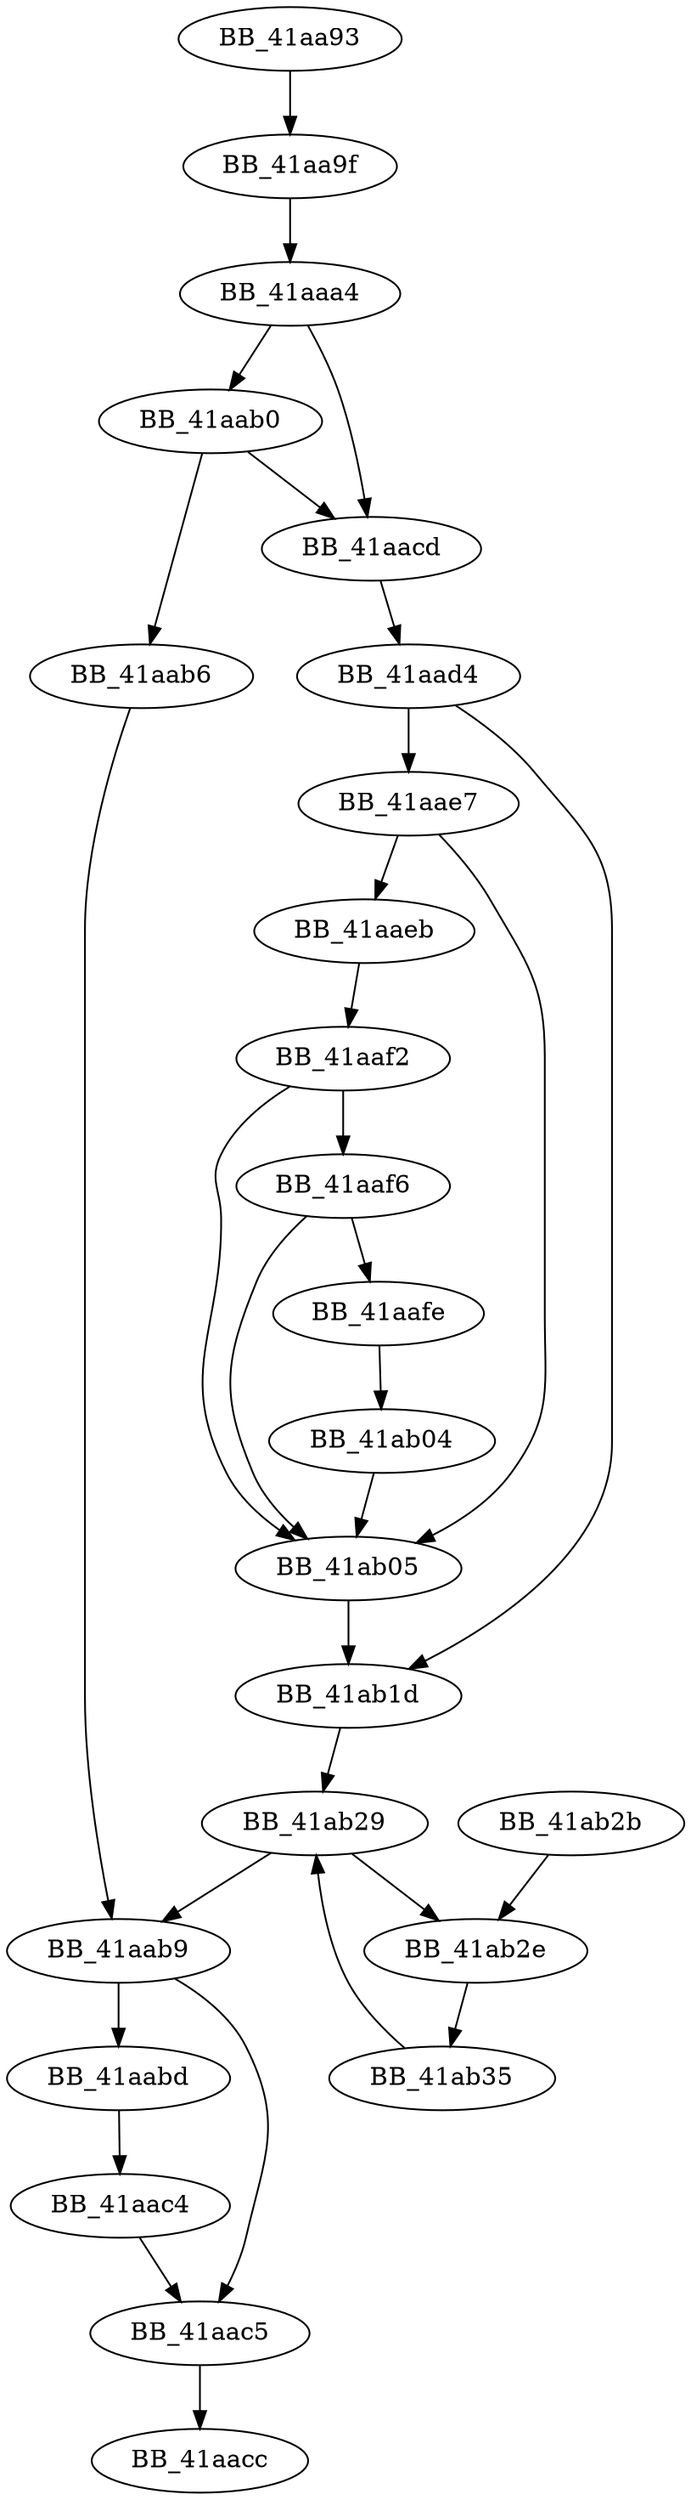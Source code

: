 DiGraph ___updatetmbcinfo{
BB_41aa93->BB_41aa9f
BB_41aa9f->BB_41aaa4
BB_41aaa4->BB_41aab0
BB_41aaa4->BB_41aacd
BB_41aab0->BB_41aab6
BB_41aab0->BB_41aacd
BB_41aab6->BB_41aab9
BB_41aab9->BB_41aabd
BB_41aab9->BB_41aac5
BB_41aabd->BB_41aac4
BB_41aac4->BB_41aac5
BB_41aac5->BB_41aacc
BB_41aacd->BB_41aad4
BB_41aad4->BB_41aae7
BB_41aad4->BB_41ab1d
BB_41aae7->BB_41aaeb
BB_41aae7->BB_41ab05
BB_41aaeb->BB_41aaf2
BB_41aaf2->BB_41aaf6
BB_41aaf2->BB_41ab05
BB_41aaf6->BB_41aafe
BB_41aaf6->BB_41ab05
BB_41aafe->BB_41ab04
BB_41ab04->BB_41ab05
BB_41ab05->BB_41ab1d
BB_41ab1d->BB_41ab29
BB_41ab29->BB_41aab9
BB_41ab29->BB_41ab2e
BB_41ab2b->BB_41ab2e
BB_41ab2e->BB_41ab35
BB_41ab35->BB_41ab29
}
